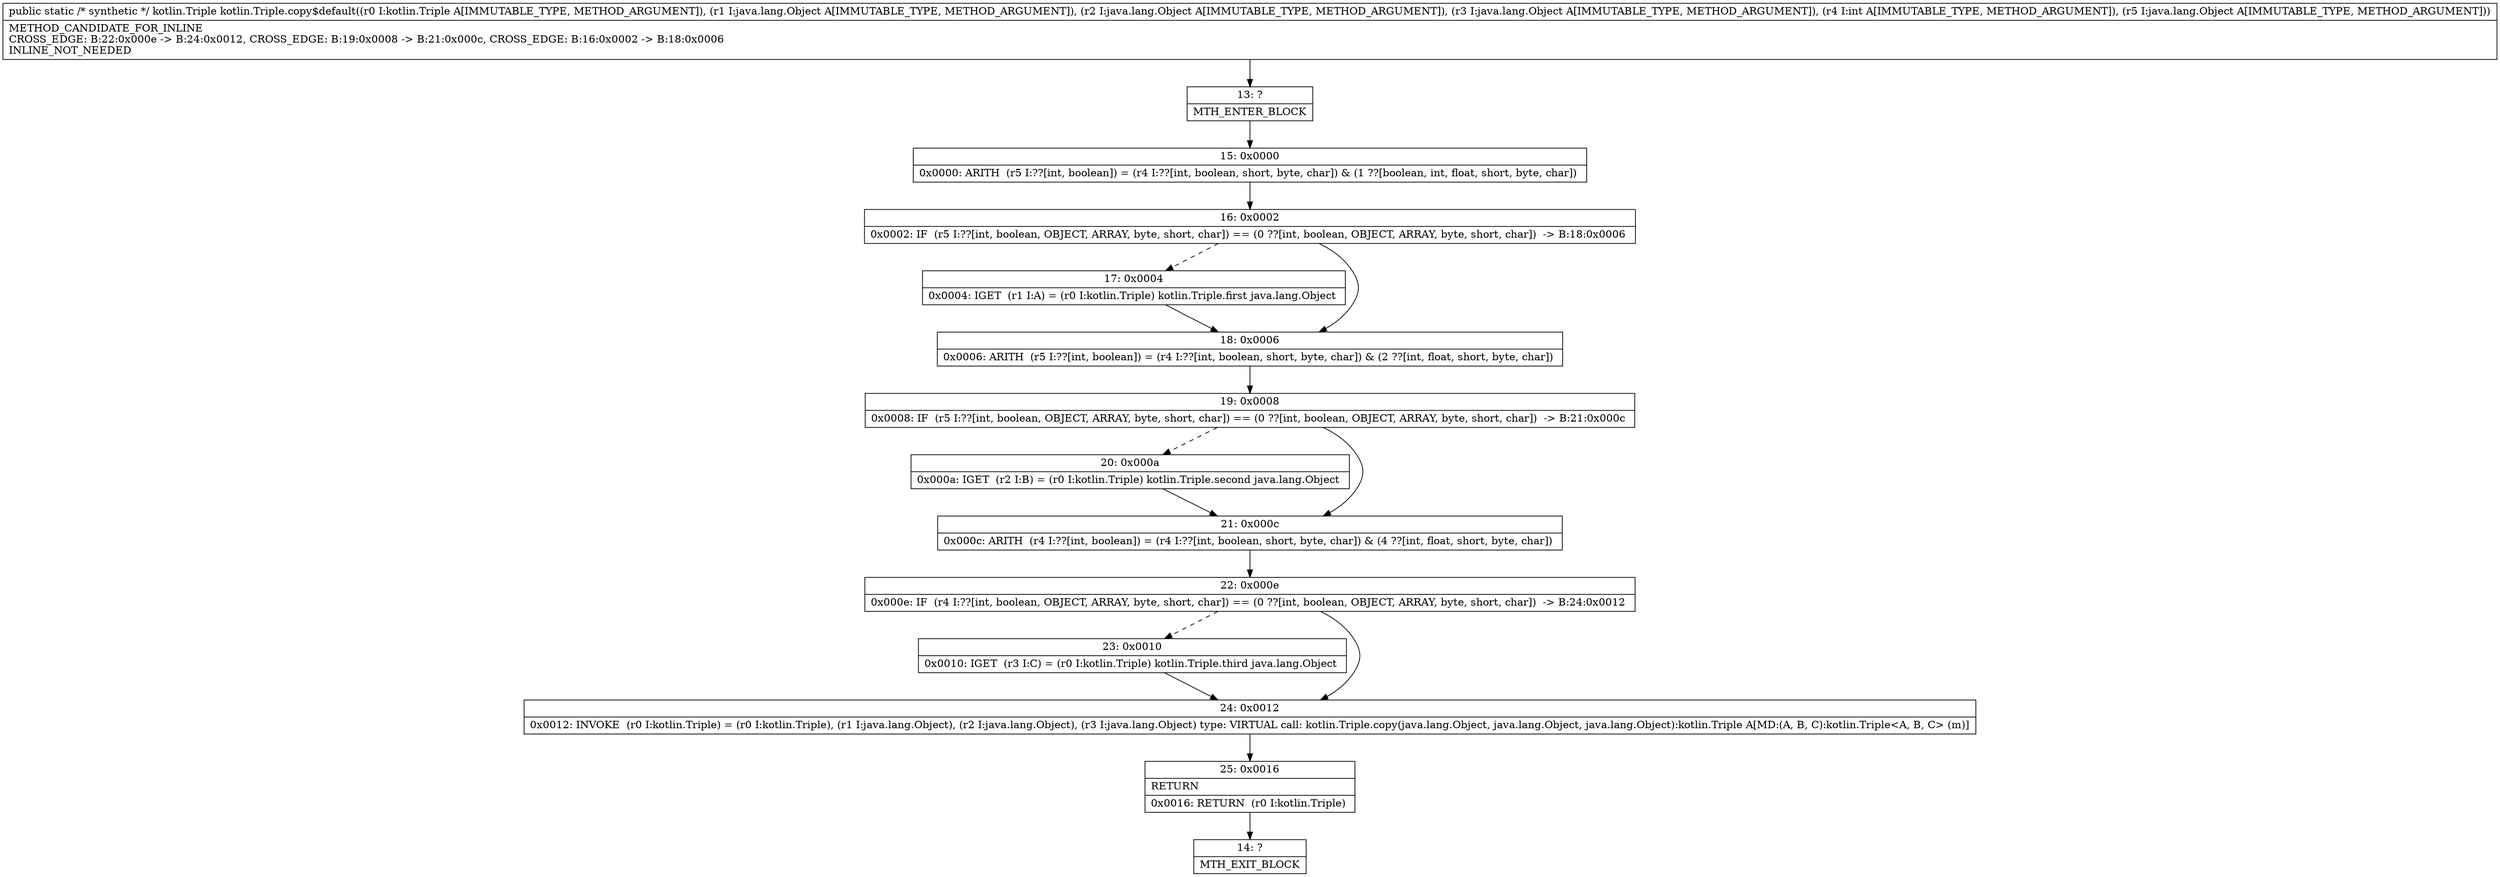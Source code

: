 digraph "CFG forkotlin.Triple.copy$default(Lkotlin\/Triple;Ljava\/lang\/Object;Ljava\/lang\/Object;Ljava\/lang\/Object;ILjava\/lang\/Object;)Lkotlin\/Triple;" {
Node_13 [shape=record,label="{13\:\ ?|MTH_ENTER_BLOCK\l}"];
Node_15 [shape=record,label="{15\:\ 0x0000|0x0000: ARITH  (r5 I:??[int, boolean]) = (r4 I:??[int, boolean, short, byte, char]) & (1 ??[boolean, int, float, short, byte, char]) \l}"];
Node_16 [shape=record,label="{16\:\ 0x0002|0x0002: IF  (r5 I:??[int, boolean, OBJECT, ARRAY, byte, short, char]) == (0 ??[int, boolean, OBJECT, ARRAY, byte, short, char])  \-\> B:18:0x0006 \l}"];
Node_17 [shape=record,label="{17\:\ 0x0004|0x0004: IGET  (r1 I:A) = (r0 I:kotlin.Triple) kotlin.Triple.first java.lang.Object \l}"];
Node_18 [shape=record,label="{18\:\ 0x0006|0x0006: ARITH  (r5 I:??[int, boolean]) = (r4 I:??[int, boolean, short, byte, char]) & (2 ??[int, float, short, byte, char]) \l}"];
Node_19 [shape=record,label="{19\:\ 0x0008|0x0008: IF  (r5 I:??[int, boolean, OBJECT, ARRAY, byte, short, char]) == (0 ??[int, boolean, OBJECT, ARRAY, byte, short, char])  \-\> B:21:0x000c \l}"];
Node_20 [shape=record,label="{20\:\ 0x000a|0x000a: IGET  (r2 I:B) = (r0 I:kotlin.Triple) kotlin.Triple.second java.lang.Object \l}"];
Node_21 [shape=record,label="{21\:\ 0x000c|0x000c: ARITH  (r4 I:??[int, boolean]) = (r4 I:??[int, boolean, short, byte, char]) & (4 ??[int, float, short, byte, char]) \l}"];
Node_22 [shape=record,label="{22\:\ 0x000e|0x000e: IF  (r4 I:??[int, boolean, OBJECT, ARRAY, byte, short, char]) == (0 ??[int, boolean, OBJECT, ARRAY, byte, short, char])  \-\> B:24:0x0012 \l}"];
Node_23 [shape=record,label="{23\:\ 0x0010|0x0010: IGET  (r3 I:C) = (r0 I:kotlin.Triple) kotlin.Triple.third java.lang.Object \l}"];
Node_24 [shape=record,label="{24\:\ 0x0012|0x0012: INVOKE  (r0 I:kotlin.Triple) = (r0 I:kotlin.Triple), (r1 I:java.lang.Object), (r2 I:java.lang.Object), (r3 I:java.lang.Object) type: VIRTUAL call: kotlin.Triple.copy(java.lang.Object, java.lang.Object, java.lang.Object):kotlin.Triple A[MD:(A, B, C):kotlin.Triple\<A, B, C\> (m)]\l}"];
Node_25 [shape=record,label="{25\:\ 0x0016|RETURN\l|0x0016: RETURN  (r0 I:kotlin.Triple) \l}"];
Node_14 [shape=record,label="{14\:\ ?|MTH_EXIT_BLOCK\l}"];
MethodNode[shape=record,label="{public static \/* synthetic *\/ kotlin.Triple kotlin.Triple.copy$default((r0 I:kotlin.Triple A[IMMUTABLE_TYPE, METHOD_ARGUMENT]), (r1 I:java.lang.Object A[IMMUTABLE_TYPE, METHOD_ARGUMENT]), (r2 I:java.lang.Object A[IMMUTABLE_TYPE, METHOD_ARGUMENT]), (r3 I:java.lang.Object A[IMMUTABLE_TYPE, METHOD_ARGUMENT]), (r4 I:int A[IMMUTABLE_TYPE, METHOD_ARGUMENT]), (r5 I:java.lang.Object A[IMMUTABLE_TYPE, METHOD_ARGUMENT]))  | METHOD_CANDIDATE_FOR_INLINE\lCROSS_EDGE: B:22:0x000e \-\> B:24:0x0012, CROSS_EDGE: B:19:0x0008 \-\> B:21:0x000c, CROSS_EDGE: B:16:0x0002 \-\> B:18:0x0006\lINLINE_NOT_NEEDED\l}"];
MethodNode -> Node_13;Node_13 -> Node_15;
Node_15 -> Node_16;
Node_16 -> Node_17[style=dashed];
Node_16 -> Node_18;
Node_17 -> Node_18;
Node_18 -> Node_19;
Node_19 -> Node_20[style=dashed];
Node_19 -> Node_21;
Node_20 -> Node_21;
Node_21 -> Node_22;
Node_22 -> Node_23[style=dashed];
Node_22 -> Node_24;
Node_23 -> Node_24;
Node_24 -> Node_25;
Node_25 -> Node_14;
}

